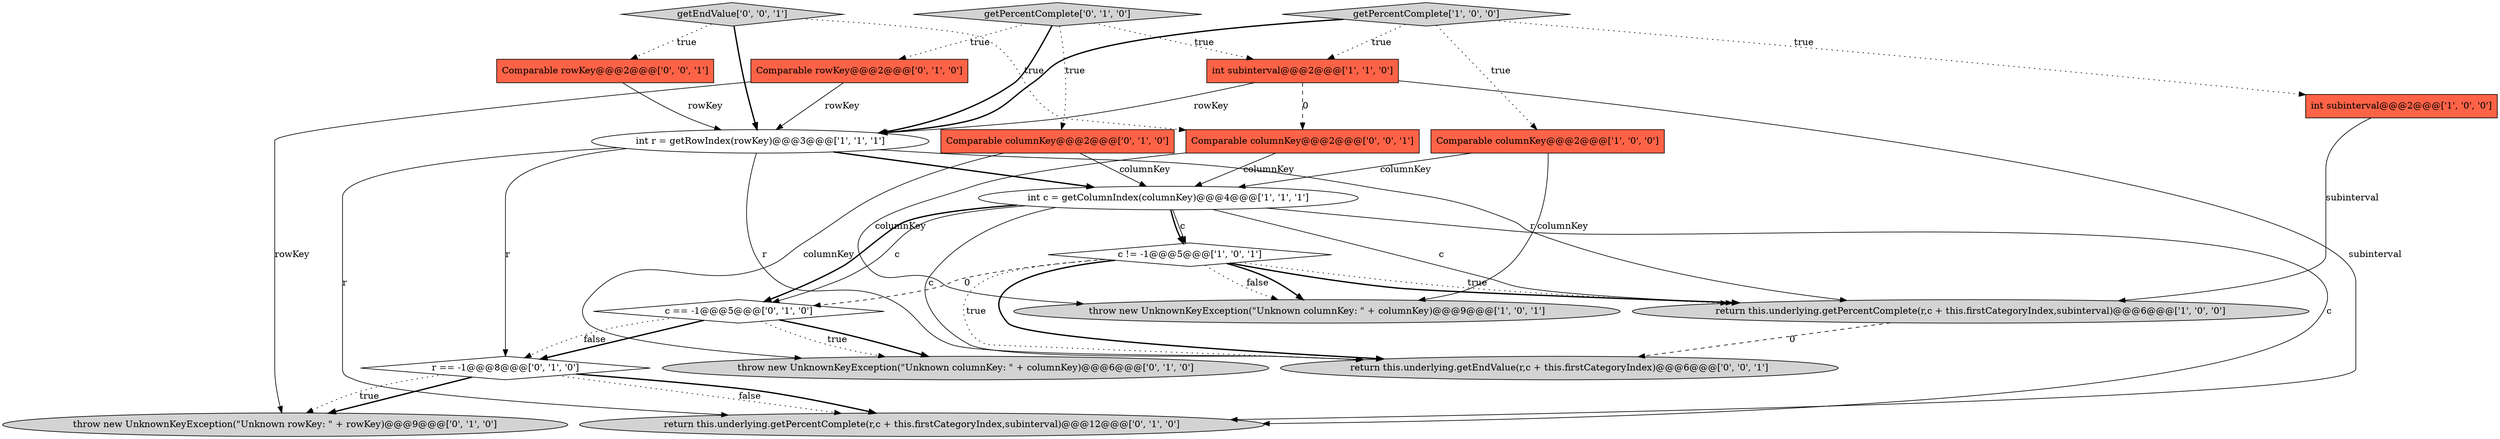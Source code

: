 digraph {
13 [style = filled, label = "getPercentComplete['0', '1', '0']", fillcolor = lightgray, shape = diamond image = "AAA0AAABBB2BBB"];
11 [style = filled, label = "c == -1@@@5@@@['0', '1', '0']", fillcolor = white, shape = diamond image = "AAA1AAABBB2BBB"];
2 [style = filled, label = "return this.underlying.getPercentComplete(r,c + this.firstCategoryIndex,subinterval)@@@6@@@['1', '0', '0']", fillcolor = lightgray, shape = ellipse image = "AAA0AAABBB1BBB"];
5 [style = filled, label = "c != -1@@@5@@@['1', '0', '1']", fillcolor = white, shape = diamond image = "AAA0AAABBB1BBB"];
20 [style = filled, label = "getEndValue['0', '0', '1']", fillcolor = lightgray, shape = diamond image = "AAA0AAABBB3BBB"];
15 [style = filled, label = "throw new UnknownKeyException(\"Unknown rowKey: \" + rowKey)@@@9@@@['0', '1', '0']", fillcolor = lightgray, shape = ellipse image = "AAA1AAABBB2BBB"];
10 [style = filled, label = "Comparable columnKey@@@2@@@['0', '1', '0']", fillcolor = tomato, shape = box image = "AAA0AAABBB2BBB"];
14 [style = filled, label = "return this.underlying.getPercentComplete(r,c + this.firstCategoryIndex,subinterval)@@@12@@@['0', '1', '0']", fillcolor = lightgray, shape = ellipse image = "AAA0AAABBB2BBB"];
19 [style = filled, label = "Comparable columnKey@@@2@@@['0', '0', '1']", fillcolor = tomato, shape = box image = "AAA0AAABBB3BBB"];
18 [style = filled, label = "Comparable rowKey@@@2@@@['0', '0', '1']", fillcolor = tomato, shape = box image = "AAA0AAABBB3BBB"];
17 [style = filled, label = "return this.underlying.getEndValue(r,c + this.firstCategoryIndex)@@@6@@@['0', '0', '1']", fillcolor = lightgray, shape = ellipse image = "AAA0AAABBB3BBB"];
6 [style = filled, label = "int c = getColumnIndex(columnKey)@@@4@@@['1', '1', '1']", fillcolor = white, shape = ellipse image = "AAA0AAABBB1BBB"];
9 [style = filled, label = "throw new UnknownKeyException(\"Unknown columnKey: \" + columnKey)@@@6@@@['0', '1', '0']", fillcolor = lightgray, shape = ellipse image = "AAA0AAABBB2BBB"];
8 [style = filled, label = "getPercentComplete['1', '0', '0']", fillcolor = lightgray, shape = diamond image = "AAA0AAABBB1BBB"];
7 [style = filled, label = "throw new UnknownKeyException(\"Unknown columnKey: \" + columnKey)@@@9@@@['1', '0', '1']", fillcolor = lightgray, shape = ellipse image = "AAA0AAABBB1BBB"];
1 [style = filled, label = "int subinterval@@@2@@@['1', '0', '0']", fillcolor = tomato, shape = box image = "AAA0AAABBB1BBB"];
0 [style = filled, label = "Comparable columnKey@@@2@@@['1', '0', '0']", fillcolor = tomato, shape = box image = "AAA0AAABBB1BBB"];
12 [style = filled, label = "Comparable rowKey@@@2@@@['0', '1', '0']", fillcolor = tomato, shape = box image = "AAA0AAABBB2BBB"];
3 [style = filled, label = "int subinterval@@@2@@@['1', '1', '0']", fillcolor = tomato, shape = box image = "AAA0AAABBB1BBB"];
16 [style = filled, label = "r == -1@@@8@@@['0', '1', '0']", fillcolor = white, shape = diamond image = "AAA1AAABBB2BBB"];
4 [style = filled, label = "int r = getRowIndex(rowKey)@@@3@@@['1', '1', '1']", fillcolor = white, shape = ellipse image = "AAA0AAABBB1BBB"];
5->2 [style = bold, label=""];
3->19 [style = dashed, label="0"];
11->9 [style = dotted, label="true"];
4->6 [style = bold, label=""];
1->2 [style = solid, label="subinterval"];
5->17 [style = dotted, label="true"];
13->4 [style = bold, label=""];
19->7 [style = solid, label="columnKey"];
8->4 [style = bold, label=""];
6->17 [style = solid, label="c"];
6->14 [style = solid, label="c"];
16->14 [style = dotted, label="false"];
0->7 [style = solid, label="columnKey"];
4->14 [style = solid, label="r"];
20->18 [style = dotted, label="true"];
2->17 [style = dashed, label="0"];
6->11 [style = bold, label=""];
20->4 [style = bold, label=""];
0->6 [style = solid, label="columnKey"];
16->15 [style = bold, label=""];
3->14 [style = solid, label="subinterval"];
11->9 [style = bold, label=""];
13->10 [style = dotted, label="true"];
12->15 [style = solid, label="rowKey"];
11->16 [style = bold, label=""];
16->15 [style = dotted, label="true"];
12->4 [style = solid, label="rowKey"];
5->11 [style = dashed, label="0"];
4->2 [style = solid, label="r"];
5->17 [style = bold, label=""];
5->7 [style = dotted, label="false"];
6->11 [style = solid, label="c"];
19->6 [style = solid, label="columnKey"];
16->14 [style = bold, label=""];
4->16 [style = solid, label="r"];
10->6 [style = solid, label="columnKey"];
6->5 [style = bold, label=""];
13->3 [style = dotted, label="true"];
18->4 [style = solid, label="rowKey"];
6->5 [style = solid, label="c"];
4->17 [style = solid, label="r"];
3->4 [style = solid, label="rowKey"];
8->3 [style = dotted, label="true"];
20->19 [style = dotted, label="true"];
10->9 [style = solid, label="columnKey"];
13->12 [style = dotted, label="true"];
8->1 [style = dotted, label="true"];
11->16 [style = dotted, label="false"];
6->2 [style = solid, label="c"];
5->2 [style = dotted, label="true"];
5->7 [style = bold, label=""];
8->0 [style = dotted, label="true"];
}
